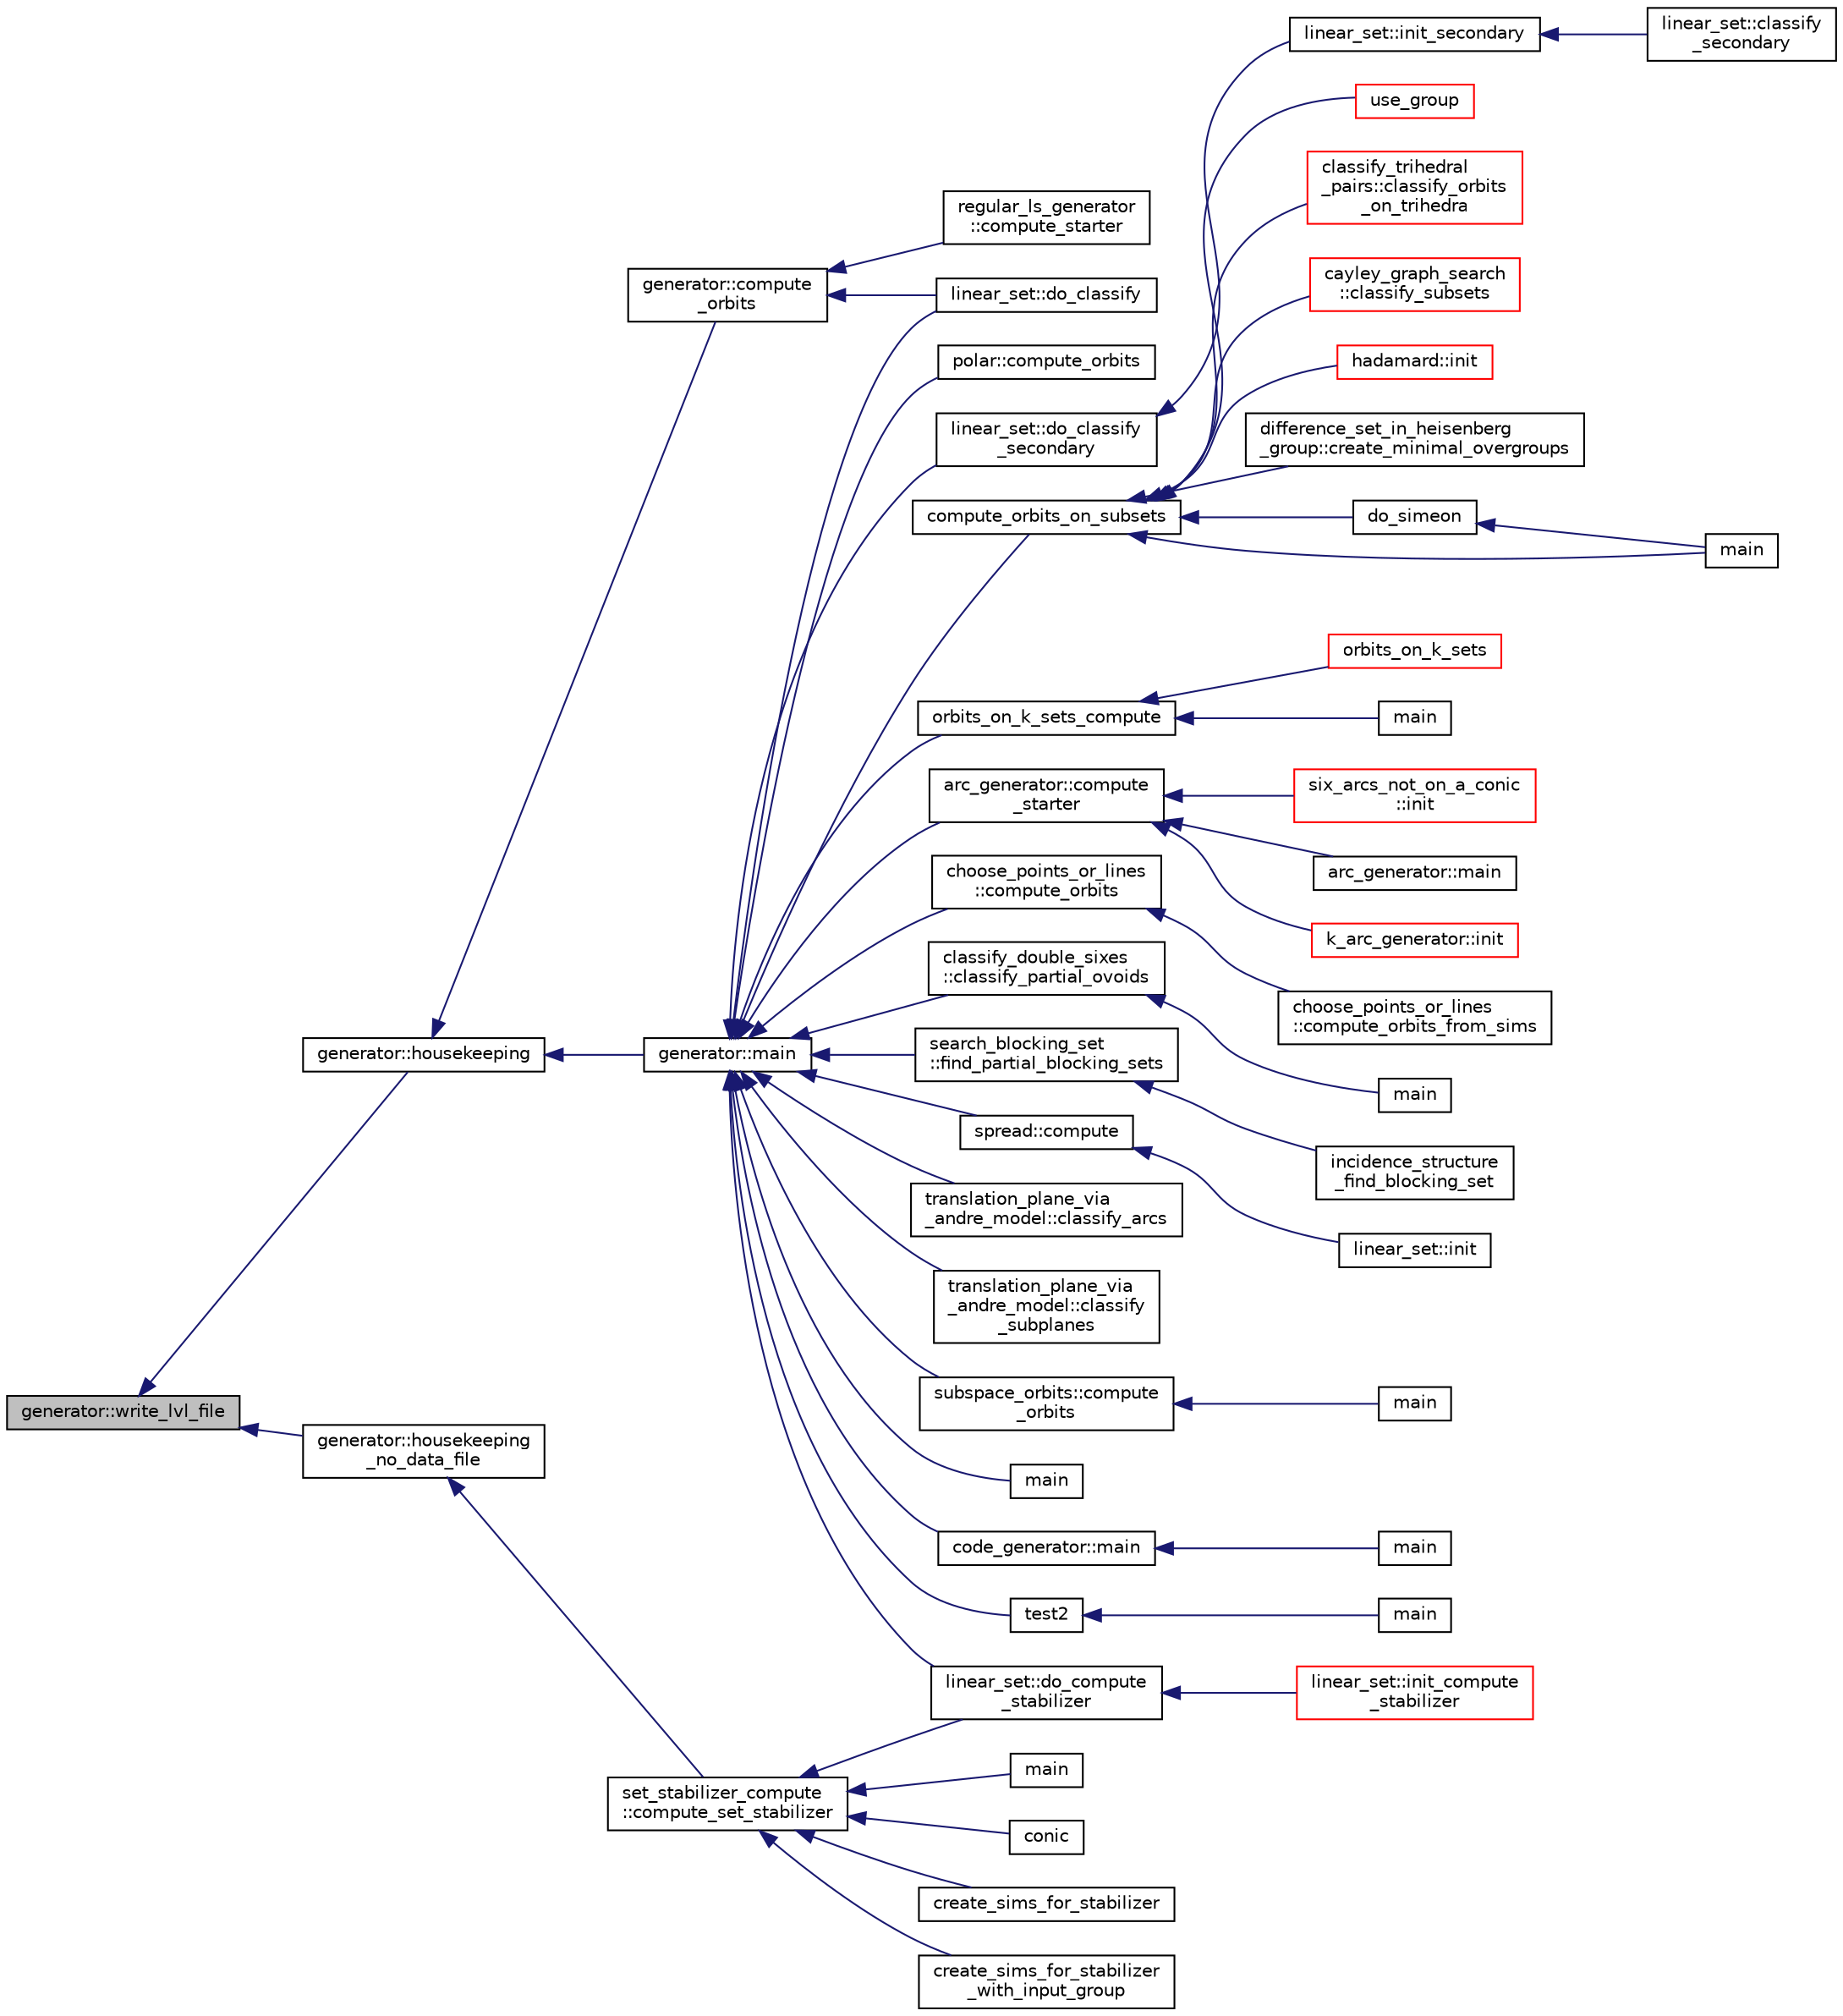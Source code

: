 digraph "generator::write_lvl_file"
{
  edge [fontname="Helvetica",fontsize="10",labelfontname="Helvetica",labelfontsize="10"];
  node [fontname="Helvetica",fontsize="10",shape=record];
  rankdir="LR";
  Node23145 [label="generator::write_lvl_file",height=0.2,width=0.4,color="black", fillcolor="grey75", style="filled", fontcolor="black"];
  Node23145 -> Node23146 [dir="back",color="midnightblue",fontsize="10",style="solid",fontname="Helvetica"];
  Node23146 [label="generator::housekeeping",height=0.2,width=0.4,color="black", fillcolor="white", style="filled",URL="$d7/d73/classgenerator.html#aaf2bd92e8f74eb9fbc3244a6dde6f78c"];
  Node23146 -> Node23147 [dir="back",color="midnightblue",fontsize="10",style="solid",fontname="Helvetica"];
  Node23147 [label="generator::compute\l_orbits",height=0.2,width=0.4,color="black", fillcolor="white", style="filled",URL="$d7/d73/classgenerator.html#a23989bc20ecaaed39c4119c758367f40"];
  Node23147 -> Node23148 [dir="back",color="midnightblue",fontsize="10",style="solid",fontname="Helvetica"];
  Node23148 [label="regular_ls_generator\l::compute_starter",height=0.2,width=0.4,color="black", fillcolor="white", style="filled",URL="$d2/dd8/classregular__ls__generator.html#aa38907741058694a73194b02ceb4a53d"];
  Node23147 -> Node23149 [dir="back",color="midnightblue",fontsize="10",style="solid",fontname="Helvetica"];
  Node23149 [label="linear_set::do_classify",height=0.2,width=0.4,color="black", fillcolor="white", style="filled",URL="$dd/d86/classlinear__set.html#a3eb2dbce7fa8b71901dfc12f288ddd0c"];
  Node23146 -> Node23150 [dir="back",color="midnightblue",fontsize="10",style="solid",fontname="Helvetica"];
  Node23150 [label="generator::main",height=0.2,width=0.4,color="black", fillcolor="white", style="filled",URL="$d7/d73/classgenerator.html#a01abff8e9f231bf0d82e2e8e0061f242"];
  Node23150 -> Node23151 [dir="back",color="midnightblue",fontsize="10",style="solid",fontname="Helvetica"];
  Node23151 [label="main",height=0.2,width=0.4,color="black", fillcolor="white", style="filled",URL="$d2/d11/codes_8h.html#a217dbf8b442f20279ea00b898af96f52"];
  Node23150 -> Node23152 [dir="back",color="midnightblue",fontsize="10",style="solid",fontname="Helvetica"];
  Node23152 [label="code_generator::main",height=0.2,width=0.4,color="black", fillcolor="white", style="filled",URL="$db/d37/classcode__generator.html#ab3cf3a306e4032c2b471ac95321c599f"];
  Node23152 -> Node23153 [dir="back",color="midnightblue",fontsize="10",style="solid",fontname="Helvetica"];
  Node23153 [label="main",height=0.2,width=0.4,color="black", fillcolor="white", style="filled",URL="$d4/d4f/codes_8_c.html#a217dbf8b442f20279ea00b898af96f52"];
  Node23150 -> Node23154 [dir="back",color="midnightblue",fontsize="10",style="solid",fontname="Helvetica"];
  Node23154 [label="test2",height=0.2,width=0.4,color="black", fillcolor="white", style="filled",URL="$d9/db0/factor__space_8_c.html#a39d73a812e5fd8f1bc111e948368cb10"];
  Node23154 -> Node23155 [dir="back",color="midnightblue",fontsize="10",style="solid",fontname="Helvetica"];
  Node23155 [label="main",height=0.2,width=0.4,color="black", fillcolor="white", style="filled",URL="$d9/db0/factor__space_8_c.html#a3c04138a5bfe5d72780bb7e82a18e627"];
  Node23150 -> Node23156 [dir="back",color="midnightblue",fontsize="10",style="solid",fontname="Helvetica"];
  Node23156 [label="polar::compute_orbits",height=0.2,width=0.4,color="black", fillcolor="white", style="filled",URL="$da/d1c/classpolar.html#ac4c3c4f95d14c74ff4a3ec3f3479a1da"];
  Node23150 -> Node23149 [dir="back",color="midnightblue",fontsize="10",style="solid",fontname="Helvetica"];
  Node23150 -> Node23157 [dir="back",color="midnightblue",fontsize="10",style="solid",fontname="Helvetica"];
  Node23157 [label="linear_set::do_classify\l_secondary",height=0.2,width=0.4,color="black", fillcolor="white", style="filled",URL="$dd/d86/classlinear__set.html#a47eb7f9995f3343abd3bdfbf9a9a9162"];
  Node23157 -> Node23158 [dir="back",color="midnightblue",fontsize="10",style="solid",fontname="Helvetica"];
  Node23158 [label="linear_set::init_secondary",height=0.2,width=0.4,color="black", fillcolor="white", style="filled",URL="$dd/d86/classlinear__set.html#a7bf8cd7805559b5762921687a7c1ed97"];
  Node23158 -> Node23159 [dir="back",color="midnightblue",fontsize="10",style="solid",fontname="Helvetica"];
  Node23159 [label="linear_set::classify\l_secondary",height=0.2,width=0.4,color="black", fillcolor="white", style="filled",URL="$dd/d86/classlinear__set.html#a5d7659de855e20e2fa8e41e7aedcb1fc"];
  Node23150 -> Node23160 [dir="back",color="midnightblue",fontsize="10",style="solid",fontname="Helvetica"];
  Node23160 [label="linear_set::do_compute\l_stabilizer",height=0.2,width=0.4,color="black", fillcolor="white", style="filled",URL="$dd/d86/classlinear__set.html#ae8f58ded28fb5370f4459cca42b7463b"];
  Node23160 -> Node23161 [dir="back",color="midnightblue",fontsize="10",style="solid",fontname="Helvetica"];
  Node23161 [label="linear_set::init_compute\l_stabilizer",height=0.2,width=0.4,color="red", fillcolor="white", style="filled",URL="$dd/d86/classlinear__set.html#a0cc3eaec1896fdc977b62e94623b055b"];
  Node23150 -> Node23163 [dir="back",color="midnightblue",fontsize="10",style="solid",fontname="Helvetica"];
  Node23163 [label="compute_orbits_on_subsets",height=0.2,width=0.4,color="black", fillcolor="white", style="filled",URL="$d3/d35/snakes__and__ladders__global_8_c.html#af33697aede0480110b1227f727252637"];
  Node23163 -> Node23164 [dir="back",color="midnightblue",fontsize="10",style="solid",fontname="Helvetica"];
  Node23164 [label="cayley_graph_search\l::classify_subsets",height=0.2,width=0.4,color="red", fillcolor="white", style="filled",URL="$de/dae/classcayley__graph__search.html#a4cf8a90752e018a281481ac80ad52c4b"];
  Node23163 -> Node23167 [dir="back",color="midnightblue",fontsize="10",style="solid",fontname="Helvetica"];
  Node23167 [label="hadamard::init",height=0.2,width=0.4,color="red", fillcolor="white", style="filled",URL="$d7/dbb/classhadamard.html#a16af359850b8bdd0d2a73e260d496c33"];
  Node23163 -> Node23169 [dir="back",color="midnightblue",fontsize="10",style="solid",fontname="Helvetica"];
  Node23169 [label="difference_set_in_heisenberg\l_group::create_minimal_overgroups",height=0.2,width=0.4,color="black", fillcolor="white", style="filled",URL="$de/d8a/classdifference__set__in__heisenberg__group.html#a9bde5ad5da3ebaebf98fbfd3e8110b79"];
  Node23163 -> Node23170 [dir="back",color="midnightblue",fontsize="10",style="solid",fontname="Helvetica"];
  Node23170 [label="main",height=0.2,width=0.4,color="black", fillcolor="white", style="filled",URL="$d5/d13/simeon_8_c.html#ae66f6b31b5ad750f1fe042a706a4e3d4"];
  Node23163 -> Node23171 [dir="back",color="midnightblue",fontsize="10",style="solid",fontname="Helvetica"];
  Node23171 [label="do_simeon",height=0.2,width=0.4,color="black", fillcolor="white", style="filled",URL="$d5/d13/simeon_8_c.html#a36cf3f9cb484fa44da7a7dfcbe9385d0"];
  Node23171 -> Node23170 [dir="back",color="midnightblue",fontsize="10",style="solid",fontname="Helvetica"];
  Node23163 -> Node23172 [dir="back",color="midnightblue",fontsize="10",style="solid",fontname="Helvetica"];
  Node23172 [label="use_group",height=0.2,width=0.4,color="red", fillcolor="white", style="filled",URL="$d9/d9f/all__cliques_8_c.html#aba62531e97173264c39afe2c7857af31"];
  Node23163 -> Node23174 [dir="back",color="midnightblue",fontsize="10",style="solid",fontname="Helvetica"];
  Node23174 [label="classify_trihedral\l_pairs::classify_orbits\l_on_trihedra",height=0.2,width=0.4,color="red", fillcolor="white", style="filled",URL="$d1/d21/classclassify__trihedral__pairs.html#a99625621bfba4bb65b3d60304b306539"];
  Node23150 -> Node23181 [dir="back",color="midnightblue",fontsize="10",style="solid",fontname="Helvetica"];
  Node23181 [label="orbits_on_k_sets_compute",height=0.2,width=0.4,color="black", fillcolor="white", style="filled",URL="$d3/d35/snakes__and__ladders__global_8_c.html#a96743526b15703539d544499276aaa71"];
  Node23181 -> Node23182 [dir="back",color="midnightblue",fontsize="10",style="solid",fontname="Helvetica"];
  Node23182 [label="main",height=0.2,width=0.4,color="black", fillcolor="white", style="filled",URL="$d9/d5f/example__fano__plane_8_c.html#ae66f6b31b5ad750f1fe042a706a4e3d4"];
  Node23181 -> Node23183 [dir="back",color="midnightblue",fontsize="10",style="solid",fontname="Helvetica"];
  Node23183 [label="orbits_on_k_sets",height=0.2,width=0.4,color="red", fillcolor="white", style="filled",URL="$d3/d35/snakes__and__ladders__global_8_c.html#afe3d79116aa8b4d1a93d444a3a979b6e"];
  Node23150 -> Node23192 [dir="back",color="midnightblue",fontsize="10",style="solid",fontname="Helvetica"];
  Node23192 [label="arc_generator::compute\l_starter",height=0.2,width=0.4,color="black", fillcolor="white", style="filled",URL="$d4/d21/classarc__generator.html#aad1dcec3a1c302e743d574bd1ac857d9"];
  Node23192 -> Node23191 [dir="back",color="midnightblue",fontsize="10",style="solid",fontname="Helvetica"];
  Node23191 [label="arc_generator::main",height=0.2,width=0.4,color="black", fillcolor="white", style="filled",URL="$d4/d21/classarc__generator.html#ad80140b51b165dad1fe6ab232be7829a"];
  Node23192 -> Node23193 [dir="back",color="midnightblue",fontsize="10",style="solid",fontname="Helvetica"];
  Node23193 [label="k_arc_generator::init",height=0.2,width=0.4,color="red", fillcolor="white", style="filled",URL="$d6/dd8/classk__arc__generator.html#a6036d9f52ede9f8ca681505626b5361d"];
  Node23192 -> Node23195 [dir="back",color="midnightblue",fontsize="10",style="solid",fontname="Helvetica"];
  Node23195 [label="six_arcs_not_on_a_conic\l::init",height=0.2,width=0.4,color="red", fillcolor="white", style="filled",URL="$d8/de6/classsix__arcs__not__on__a__conic.html#a7a4d5cf8a098488729934cfa8a70944a"];
  Node23150 -> Node23197 [dir="back",color="midnightblue",fontsize="10",style="solid",fontname="Helvetica"];
  Node23197 [label="choose_points_or_lines\l::compute_orbits",height=0.2,width=0.4,color="black", fillcolor="white", style="filled",URL="$d6/d75/classchoose__points__or__lines.html#adc353e2d41dc8a39563322c8cdd85f61"];
  Node23197 -> Node23198 [dir="back",color="midnightblue",fontsize="10",style="solid",fontname="Helvetica"];
  Node23198 [label="choose_points_or_lines\l::compute_orbits_from_sims",height=0.2,width=0.4,color="black", fillcolor="white", style="filled",URL="$d6/d75/classchoose__points__or__lines.html#a4fcac2dadf459d7c75187a00a4bd64aa"];
  Node23150 -> Node23199 [dir="back",color="midnightblue",fontsize="10",style="solid",fontname="Helvetica"];
  Node23199 [label="classify_double_sixes\l::classify_partial_ovoids",height=0.2,width=0.4,color="black", fillcolor="white", style="filled",URL="$dd/d23/classclassify__double__sixes.html#a2253fca143a0e8a3e39655eb05668ae9"];
  Node23199 -> Node23200 [dir="back",color="midnightblue",fontsize="10",style="solid",fontname="Helvetica"];
  Node23200 [label="main",height=0.2,width=0.4,color="black", fillcolor="white", style="filled",URL="$df/df8/surface__classify_8_c.html#a217dbf8b442f20279ea00b898af96f52"];
  Node23150 -> Node23201 [dir="back",color="midnightblue",fontsize="10",style="solid",fontname="Helvetica"];
  Node23201 [label="search_blocking_set\l::find_partial_blocking_sets",height=0.2,width=0.4,color="black", fillcolor="white", style="filled",URL="$dc/d36/classsearch__blocking__set.html#ad3fdb3d356db75a02c406bc9d4e9e9b6"];
  Node23201 -> Node23202 [dir="back",color="midnightblue",fontsize="10",style="solid",fontname="Helvetica"];
  Node23202 [label="incidence_structure\l_find_blocking_set",height=0.2,width=0.4,color="black", fillcolor="white", style="filled",URL="$df/d74/tl__geometry_8h.html#a8e3d42d0018f8a804b9686b1c4951186"];
  Node23150 -> Node23203 [dir="back",color="midnightblue",fontsize="10",style="solid",fontname="Helvetica"];
  Node23203 [label="spread::compute",height=0.2,width=0.4,color="black", fillcolor="white", style="filled",URL="$da/dc1/classspread.html#a9674466d3e03b8dad79882299c638a21"];
  Node23203 -> Node23204 [dir="back",color="midnightblue",fontsize="10",style="solid",fontname="Helvetica"];
  Node23204 [label="linear_set::init",height=0.2,width=0.4,color="black", fillcolor="white", style="filled",URL="$dd/d86/classlinear__set.html#a7ab24e84423749047d5465cb15505475"];
  Node23150 -> Node23205 [dir="back",color="midnightblue",fontsize="10",style="solid",fontname="Helvetica"];
  Node23205 [label="translation_plane_via\l_andre_model::classify_arcs",height=0.2,width=0.4,color="black", fillcolor="white", style="filled",URL="$d1/dcc/classtranslation__plane__via__andre__model.html#ac8f002e812a8b152d41e806688601c5e"];
  Node23150 -> Node23206 [dir="back",color="midnightblue",fontsize="10",style="solid",fontname="Helvetica"];
  Node23206 [label="translation_plane_via\l_andre_model::classify\l_subplanes",height=0.2,width=0.4,color="black", fillcolor="white", style="filled",URL="$d1/dcc/classtranslation__plane__via__andre__model.html#a794fefa95f0a7f7b887133375988ee55"];
  Node23150 -> Node23207 [dir="back",color="midnightblue",fontsize="10",style="solid",fontname="Helvetica"];
  Node23207 [label="subspace_orbits::compute\l_orbits",height=0.2,width=0.4,color="black", fillcolor="white", style="filled",URL="$d2/d9f/classsubspace__orbits.html#a2778f8d49cde1675de1ef6acfe180b63"];
  Node23207 -> Node23208 [dir="back",color="midnightblue",fontsize="10",style="solid",fontname="Helvetica"];
  Node23208 [label="main",height=0.2,width=0.4,color="black", fillcolor="white", style="filled",URL="$da/dd5/subspace__orbits__main_8_c.html#a217dbf8b442f20279ea00b898af96f52"];
  Node23145 -> Node23209 [dir="back",color="midnightblue",fontsize="10",style="solid",fontname="Helvetica"];
  Node23209 [label="generator::housekeeping\l_no_data_file",height=0.2,width=0.4,color="black", fillcolor="white", style="filled",URL="$d7/d73/classgenerator.html#a6c09d8dc65abd5c79f3310e8293a56d8"];
  Node23209 -> Node23210 [dir="back",color="midnightblue",fontsize="10",style="solid",fontname="Helvetica"];
  Node23210 [label="set_stabilizer_compute\l::compute_set_stabilizer",height=0.2,width=0.4,color="black", fillcolor="white", style="filled",URL="$d8/dc6/classset__stabilizer__compute.html#ad4f92074322e98c7cd0ed5d4f8486b76"];
  Node23210 -> Node23211 [dir="back",color="midnightblue",fontsize="10",style="solid",fontname="Helvetica"];
  Node23211 [label="main",height=0.2,width=0.4,color="black", fillcolor="white", style="filled",URL="$db/d67/test__hyperoval_8_c.html#a3c04138a5bfe5d72780bb7e82a18e627"];
  Node23210 -> Node23212 [dir="back",color="midnightblue",fontsize="10",style="solid",fontname="Helvetica"];
  Node23212 [label="conic",height=0.2,width=0.4,color="black", fillcolor="white", style="filled",URL="$d4/de8/conic_8_c.html#a96def9474b981a9d5831a9b48d85d652"];
  Node23210 -> Node23160 [dir="back",color="midnightblue",fontsize="10",style="solid",fontname="Helvetica"];
  Node23210 -> Node23213 [dir="back",color="midnightblue",fontsize="10",style="solid",fontname="Helvetica"];
  Node23213 [label="create_sims_for_stabilizer",height=0.2,width=0.4,color="black", fillcolor="white", style="filled",URL="$d0/d76/tl__algebra__and__number__theory_8h.html#af2c67d225072549409be710ac3cd30f8"];
  Node23210 -> Node23214 [dir="back",color="midnightblue",fontsize="10",style="solid",fontname="Helvetica"];
  Node23214 [label="create_sims_for_stabilizer\l_with_input_group",height=0.2,width=0.4,color="black", fillcolor="white", style="filled",URL="$d0/d76/tl__algebra__and__number__theory_8h.html#af5482567a8d6ba5c2fe593bf6f7f9a0f"];
}
